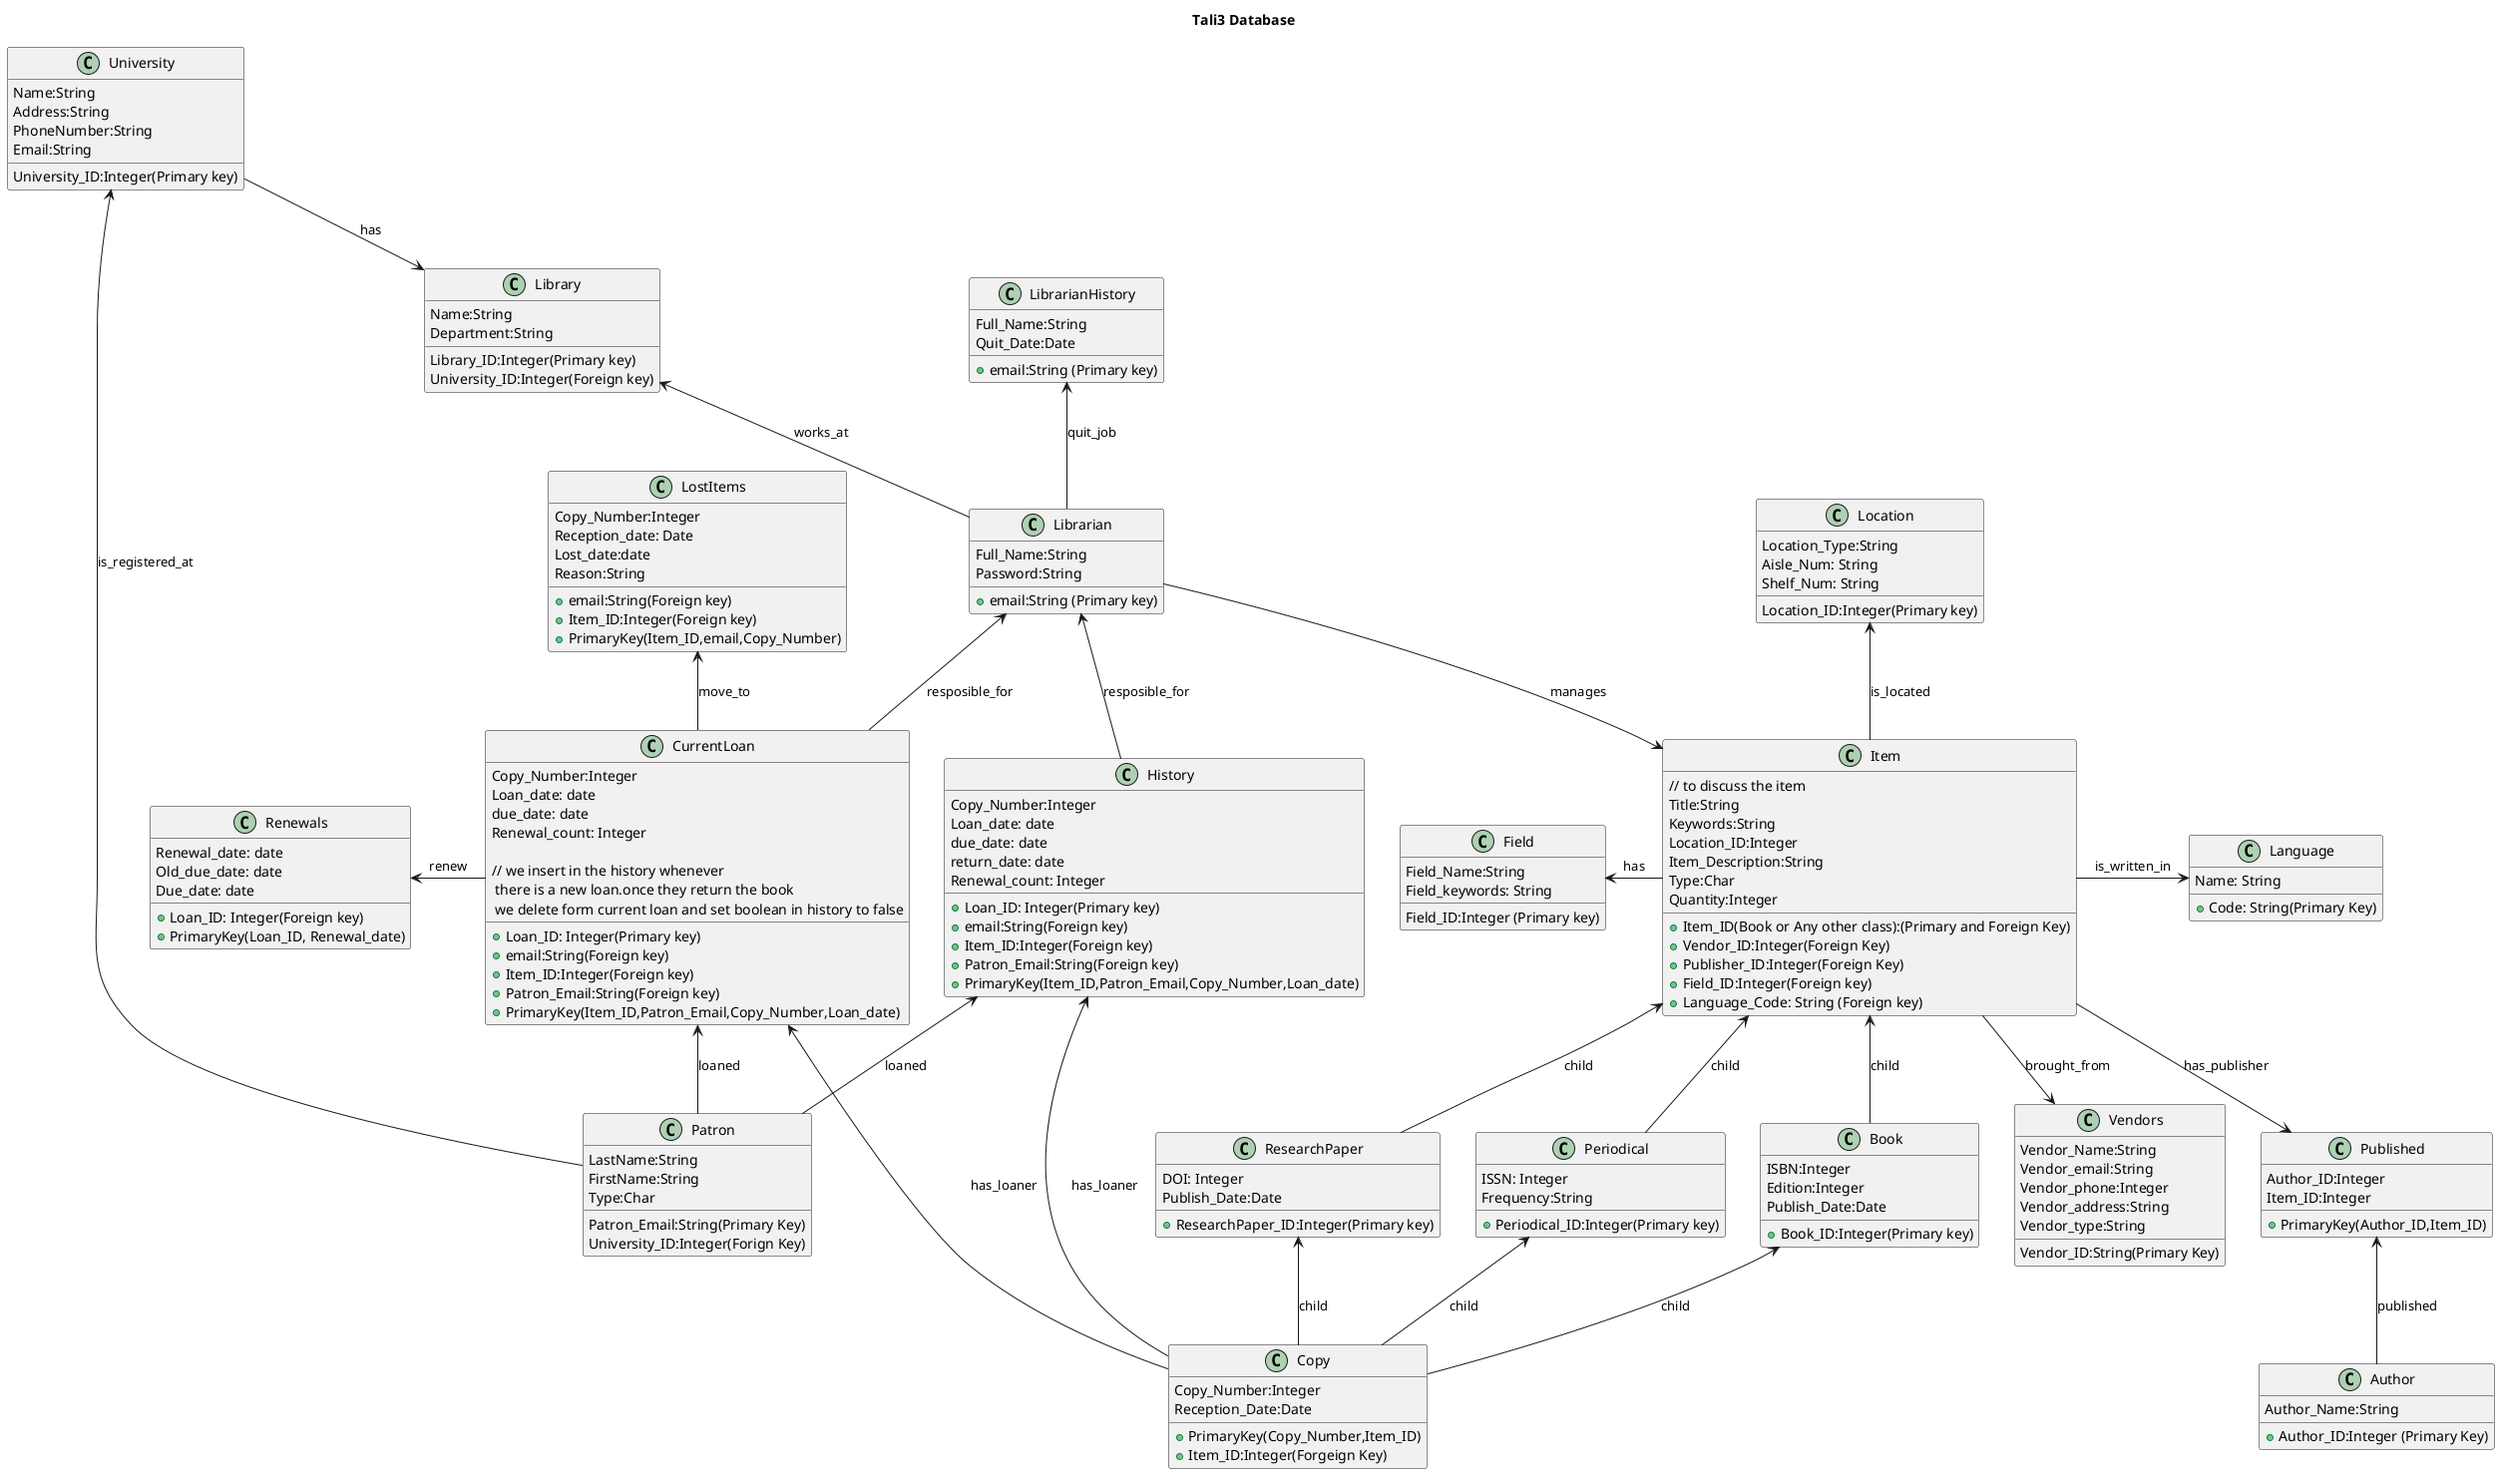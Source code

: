 @startuml
title Tali3 Database

class University {

  University_ID:Integer(Primary key)
  Name:String
  Address:String
  PhoneNumber:String
  Email:String
}

class Library{
  Library_ID:Integer(Primary key)
  Name:String
  Department:String
  University_ID:Integer(Foreign key)
}

class Librarian{
  + email:String (Primary key)
  Full_Name:String
  Password:String
}

class Patron{
  Patron_Email:String(Primary Key)
  LastName:String
  FirstName:String
  Type:Char
  University_ID:Integer(Forign Key)
}


class Field{
  Field_ID:Integer (Primary key)
  Field_Name:String
  Field_keywords: String
}

class Item{
  // to discuss the item
  Title:String
  Keywords:String
  Location_ID:Integer
  Item_Description:String
  Type:Char
  +Item_ID(Book or Any other class):(Primary and Foreign Key)
  Quantity:Integer
  +Vendor_ID:Integer(Foreign Key)
  +Publisher_ID:Integer(Foreign Key)
  +Field_ID:Integer(Foreign key)
  +Language_Code: String (Foreign key)
}

class Book{
  +Book_ID:Integer(Primary key)
  ISBN:Integer
  Edition:Integer
  Publish_Date:Date
}

class Published{
  Author_ID:Integer
  Item_ID:Integer
  + PrimaryKey(Author_ID,Item_ID)

}

class Author{
  +Author_ID:Integer (Primary Key)
  Author_Name:String
}

class Copy{
  Copy_Number:Integer
  Reception_Date:Date
  + PrimaryKey(Copy_Number,Item_ID)
  +Item_ID:Integer(Forgeign Key)
}

class Language{
  +Code: String(Primary Key)
  Name: String
}


class Periodical{
  +Periodical_ID:Integer(Primary key)
  ISSN: Integer
  Frequency:String
}

class ResearchPaper{
  +ResearchPaper_ID:Integer(Primary key)
  DOI: Integer
  Publish_Date:Date
}

class CurrentLoan{
  + Loan_ID: Integer(Primary key)
  + email:String(Foreign key)
  + Item_ID:Integer(Foreign key)
  + Patron_Email:String(Foreign key)
  Copy_Number:Integer
  Loan_date: date
  due_date: date
  Renewal_count: Integer
  + PrimaryKey(Item_ID,Patron_Email,Copy_Number,Loan_date)

  // we insert in the history whenever\n there is a new loan.once they return the book\n we delete form current loan and set boolean in history to false
}

class History{
  + Loan_ID: Integer(Primary key)
  + email:String(Foreign key)
  + Item_ID:Integer(Foreign key)
  + Patron_Email:String(Foreign key)
  Copy_Number:Integer
  Loan_date: date
  due_date: date
  return_date: date
  Renewal_count: Integer
  + PrimaryKey(Item_ID,Patron_Email,Copy_Number,Loan_date)
}

class Renewals{
  + Loan_ID: Integer(Foreign key)
  Renewal_date: date
  Old_due_date: date
  Due_date: date
  + PrimaryKey(Loan_ID, Renewal_date)
}

class LostItems{
  + email:String(Foreign key)
  + Item_ID:Integer(Foreign key)
  Copy_Number:Integer
  Reception_date: Date
  Lost_date:date
  Reason:String
  + PrimaryKey(Item_ID,email,Copy_Number)
}

class Location{
  Location_ID:Integer(Primary key)
  Location_Type:String
  Aisle_Num: String
  Shelf_Num: String
}


class Vendors{

  Vendor_ID:String(Primary Key)
  Vendor_Name:String
  Vendor_email:String
  Vendor_phone:Integer
  Vendor_address:String
  Vendor_type:String

}

class LibrarianHistory{
  + email:String (Primary key)
  Full_Name:String
  Quit_Date:Date
}


Author-up->Published :published
Item-down->Published :has_publisher

University-down->Library :has
Patron-up->University :is_registered_at
Librarian-up->Library :works_at

Librarian-down->Item :manages

Copy-up->Book :child
Copy-up->Periodical :child
Copy-up->ResearchPaper :child

Item-right->Language :is_written_in
Item-left->Field :has
Book-up->Item :child
Periodical-up->Item :child
ResearchPaper-up->Item :child

CurrentLoan-up->Librarian :resposible_for
Patron-up->CurrentLoan :loaned
Copy-up->CurrentLoan :has_loaner

Item-up->Location :is_located


History-up->Librarian :resposible_for
Patron-up->History :loaned
Copy-up->History :has_loaner

CurrentLoan-up->LostItems :move_to
CurrentLoan-left->Renewals :renew

Item -->Vendors:brought_from

Librarian -up->LibrarianHistory:quit_job
@enduml

